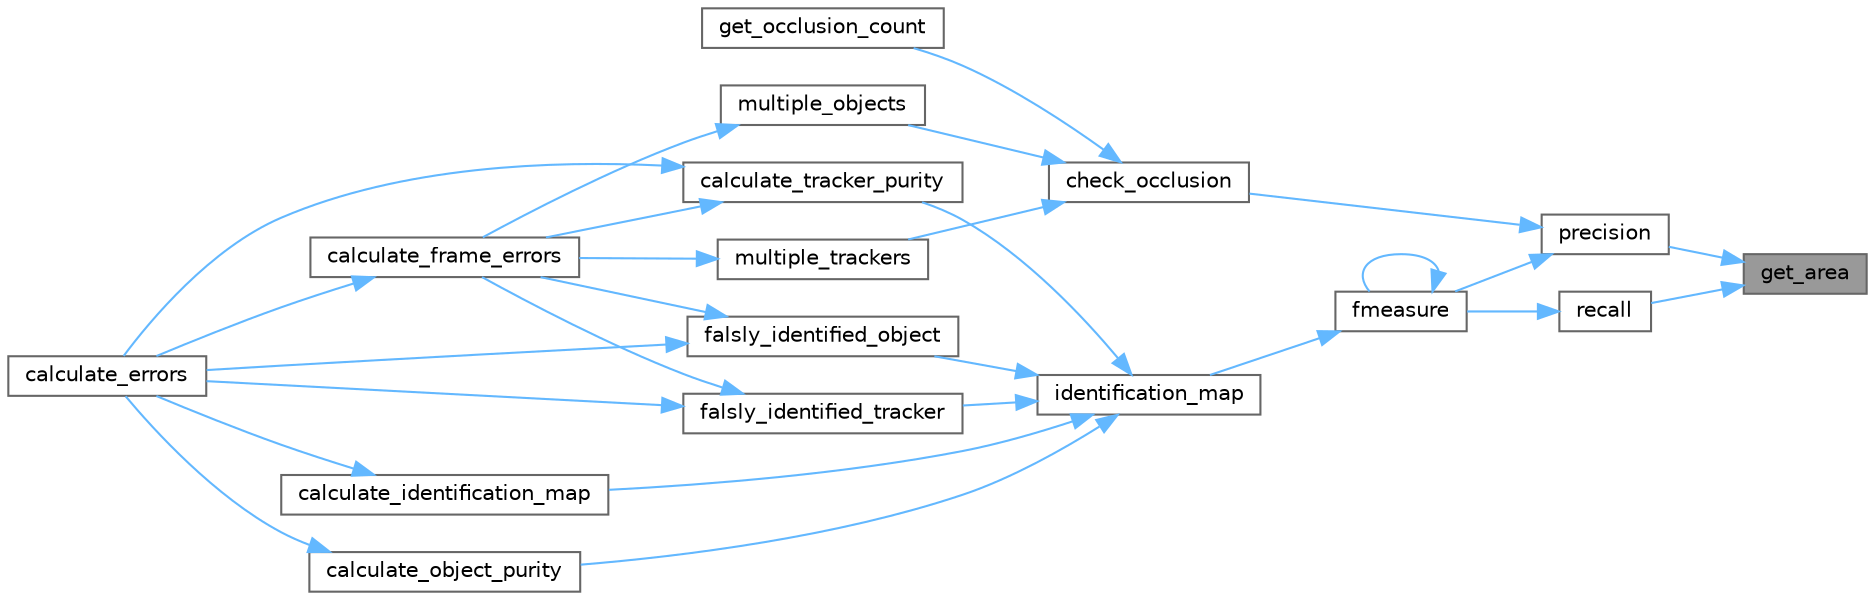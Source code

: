 digraph "get_area"
{
 // LATEX_PDF_SIZE
  bgcolor="transparent";
  edge [fontname=Helvetica,fontsize=10,labelfontname=Helvetica,labelfontsize=10];
  node [fontname=Helvetica,fontsize=10,shape=box,height=0.2,width=0.4];
  rankdir="RL";
  Node1 [id="Node000001",label="get_area",height=0.2,width=0.4,color="gray40", fillcolor="grey60", style="filled", fontcolor="black",tooltip=" "];
  Node1 -> Node2 [id="edge27_Node000001_Node000002",dir="back",color="steelblue1",style="solid",tooltip=" "];
  Node2 [id="Node000002",label="precision",height=0.2,width=0.4,color="grey40", fillcolor="white", style="filled",URL="$a00154.html#aae33341ee61c7a874af86b59d4f81d84",tooltip=" "];
  Node2 -> Node3 [id="edge28_Node000002_Node000003",dir="back",color="steelblue1",style="solid",tooltip=" "];
  Node3 [id="Node000003",label="check_occlusion",height=0.2,width=0.4,color="grey40", fillcolor="white", style="filled",URL="$a00154.html#a756c92b090c4b99e7afe65dd1a08cd38",tooltip="Checks if a ground truth is occluded."];
  Node3 -> Node4 [id="edge29_Node000003_Node000004",dir="back",color="steelblue1",style="solid",tooltip=" "];
  Node4 [id="Node000004",label="get_occlusion_count",height=0.2,width=0.4,color="grey40", fillcolor="white", style="filled",URL="$a00154.html#af23940c18d935e51e2445a917d091dd4",tooltip="Returns a number of occluded ground truths occur at a frame."];
  Node3 -> Node5 [id="edge30_Node000003_Node000005",dir="back",color="steelblue1",style="solid",tooltip=" "];
  Node5 [id="Node000005",label="multiple_objects",height=0.2,width=0.4,color="grey40", fillcolor="white", style="filled",URL="$a00154.html#a24713f50b19ca4cf8b48421328fffcf4",tooltip=" "];
  Node5 -> Node6 [id="edge31_Node000005_Node000006",dir="back",color="steelblue1",style="solid",tooltip=" "];
  Node6 [id="Node000006",label="calculate_frame_errors",height=0.2,width=0.4,color="grey40", fillcolor="white", style="filled",URL="$a00154.html#afb84b7efc3d1670971c3a96f2289ac5a",tooltip=" "];
  Node6 -> Node7 [id="edge32_Node000006_Node000007",dir="back",color="steelblue1",style="solid",tooltip=" "];
  Node7 [id="Node000007",label="calculate_errors",height=0.2,width=0.4,color="grey40", fillcolor="white", style="filled",URL="$a00154.html#a2cc5036fce7e6fbf3fb8e999bcf5ae25",tooltip=" "];
  Node3 -> Node8 [id="edge33_Node000003_Node000008",dir="back",color="steelblue1",style="solid",tooltip=" "];
  Node8 [id="Node000008",label="multiple_trackers",height=0.2,width=0.4,color="grey40", fillcolor="white", style="filled",URL="$a00154.html#ae7a2ff900f60fe15be7946b972d55ce1",tooltip=" "];
  Node8 -> Node6 [id="edge34_Node000008_Node000006",dir="back",color="steelblue1",style="solid",tooltip=" "];
  Node2 -> Node9 [id="edge35_Node000002_Node000009",dir="back",color="steelblue1",style="solid",tooltip=" "];
  Node9 [id="Node000009",label="fmeasure",height=0.2,width=0.4,color="grey40", fillcolor="white", style="filled",URL="$a00154.html#a1990a7819cacf1d4c1d72db40e19d7a9",tooltip=" "];
  Node9 -> Node9 [id="edge36_Node000009_Node000009",dir="back",color="steelblue1",style="solid",tooltip=" "];
  Node9 -> Node10 [id="edge37_Node000009_Node000010",dir="back",color="steelblue1",style="solid",tooltip=" "];
  Node10 [id="Node000010",label="identification_map",height=0.2,width=0.4,color="grey40", fillcolor="white", style="filled",URL="$a00154.html#aaaad9fe0f151923410425485f2f4c4ed",tooltip=" "];
  Node10 -> Node11 [id="edge38_Node000010_Node000011",dir="back",color="steelblue1",style="solid",tooltip=" "];
  Node11 [id="Node000011",label="calculate_identification_map",height=0.2,width=0.4,color="grey40", fillcolor="white", style="filled",URL="$a00154.html#a3639a941793f544ac8da43787caf0e79",tooltip="Calculates Identification map for an entire video."];
  Node11 -> Node7 [id="edge39_Node000011_Node000007",dir="back",color="steelblue1",style="solid",tooltip=" "];
  Node10 -> Node12 [id="edge40_Node000010_Node000012",dir="back",color="steelblue1",style="solid",tooltip=" "];
  Node12 [id="Node000012",label="calculate_object_purity",height=0.2,width=0.4,color="grey40", fillcolor="white", style="filled",URL="$a00154.html#afa5e4bd548b6ad8817feade0a06a04f2",tooltip=" "];
  Node12 -> Node7 [id="edge41_Node000012_Node000007",dir="back",color="steelblue1",style="solid",tooltip=" "];
  Node10 -> Node13 [id="edge42_Node000010_Node000013",dir="back",color="steelblue1",style="solid",tooltip=" "];
  Node13 [id="Node000013",label="calculate_tracker_purity",height=0.2,width=0.4,color="grey40", fillcolor="white", style="filled",URL="$a00154.html#abe18d5f6b249e1dde980ff17aabf9e8f",tooltip=" "];
  Node13 -> Node7 [id="edge43_Node000013_Node000007",dir="back",color="steelblue1",style="solid",tooltip=" "];
  Node13 -> Node6 [id="edge44_Node000013_Node000006",dir="back",color="steelblue1",style="solid",tooltip=" "];
  Node10 -> Node14 [id="edge45_Node000010_Node000014",dir="back",color="steelblue1",style="solid",tooltip=" "];
  Node14 [id="Node000014",label="falsly_identified_object",height=0.2,width=0.4,color="grey40", fillcolor="white", style="filled",URL="$a00154.html#a2a0bf799d0e7ebe787ced89e43d09bb5",tooltip=" "];
  Node14 -> Node7 [id="edge46_Node000014_Node000007",dir="back",color="steelblue1",style="solid",tooltip=" "];
  Node14 -> Node6 [id="edge47_Node000014_Node000006",dir="back",color="steelblue1",style="solid",tooltip=" "];
  Node10 -> Node15 [id="edge48_Node000010_Node000015",dir="back",color="steelblue1",style="solid",tooltip=" "];
  Node15 [id="Node000015",label="falsly_identified_tracker",height=0.2,width=0.4,color="grey40", fillcolor="white", style="filled",URL="$a00154.html#a86b2c6d7d6195d366eca3c999f3219a2",tooltip=" "];
  Node15 -> Node7 [id="edge49_Node000015_Node000007",dir="back",color="steelblue1",style="solid",tooltip=" "];
  Node15 -> Node6 [id="edge50_Node000015_Node000006",dir="back",color="steelblue1",style="solid",tooltip=" "];
  Node1 -> Node16 [id="edge51_Node000001_Node000016",dir="back",color="steelblue1",style="solid",tooltip=" "];
  Node16 [id="Node000016",label="recall",height=0.2,width=0.4,color="grey40", fillcolor="white", style="filled",URL="$a00154.html#a6fffa1ba921b56906be56b8ef88fead5",tooltip=" "];
  Node16 -> Node9 [id="edge52_Node000016_Node000009",dir="back",color="steelblue1",style="solid",tooltip=" "];
}
